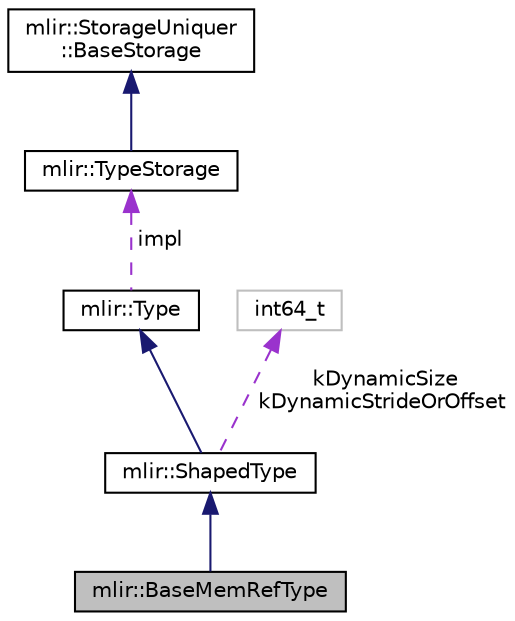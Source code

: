 digraph "mlir::BaseMemRefType"
{
  bgcolor="transparent";
  edge [fontname="Helvetica",fontsize="10",labelfontname="Helvetica",labelfontsize="10"];
  node [fontname="Helvetica",fontsize="10",shape=record];
  Node3 [label="mlir::BaseMemRefType",height=0.2,width=0.4,color="black", fillcolor="grey75", style="filled", fontcolor="black"];
  Node4 -> Node3 [dir="back",color="midnightblue",fontsize="10",style="solid",fontname="Helvetica"];
  Node4 [label="mlir::ShapedType",height=0.2,width=0.4,color="black",URL="$classmlir_1_1ShapedType.html",tooltip="This is a common base class between Vector, UnrankedTensor, RankedTensor, and MemRef types because th..."];
  Node5 -> Node4 [dir="back",color="midnightblue",fontsize="10",style="solid",fontname="Helvetica"];
  Node5 [label="mlir::Type",height=0.2,width=0.4,color="black",URL="$classmlir_1_1Type.html",tooltip="Instances of the Type class are immutable and uniqued. "];
  Node6 -> Node5 [dir="back",color="darkorchid3",fontsize="10",style="dashed",label=" impl" ,fontname="Helvetica"];
  Node6 [label="mlir::TypeStorage",height=0.2,width=0.4,color="black",URL="$classmlir_1_1TypeStorage.html",tooltip="Base storage class appearing in a Type. "];
  Node7 -> Node6 [dir="back",color="midnightblue",fontsize="10",style="solid",fontname="Helvetica"];
  Node7 [label="mlir::StorageUniquer\l::BaseStorage",height=0.2,width=0.4,color="black",URL="$classmlir_1_1StorageUniquer_1_1BaseStorage.html",tooltip="This class acts as the base storage that all storage classes must derived from. "];
  Node8 -> Node4 [dir="back",color="darkorchid3",fontsize="10",style="dashed",label=" kDynamicSize\nkDynamicStrideOrOffset" ,fontname="Helvetica"];
  Node8 [label="int64_t",height=0.2,width=0.4,color="grey75"];
}
